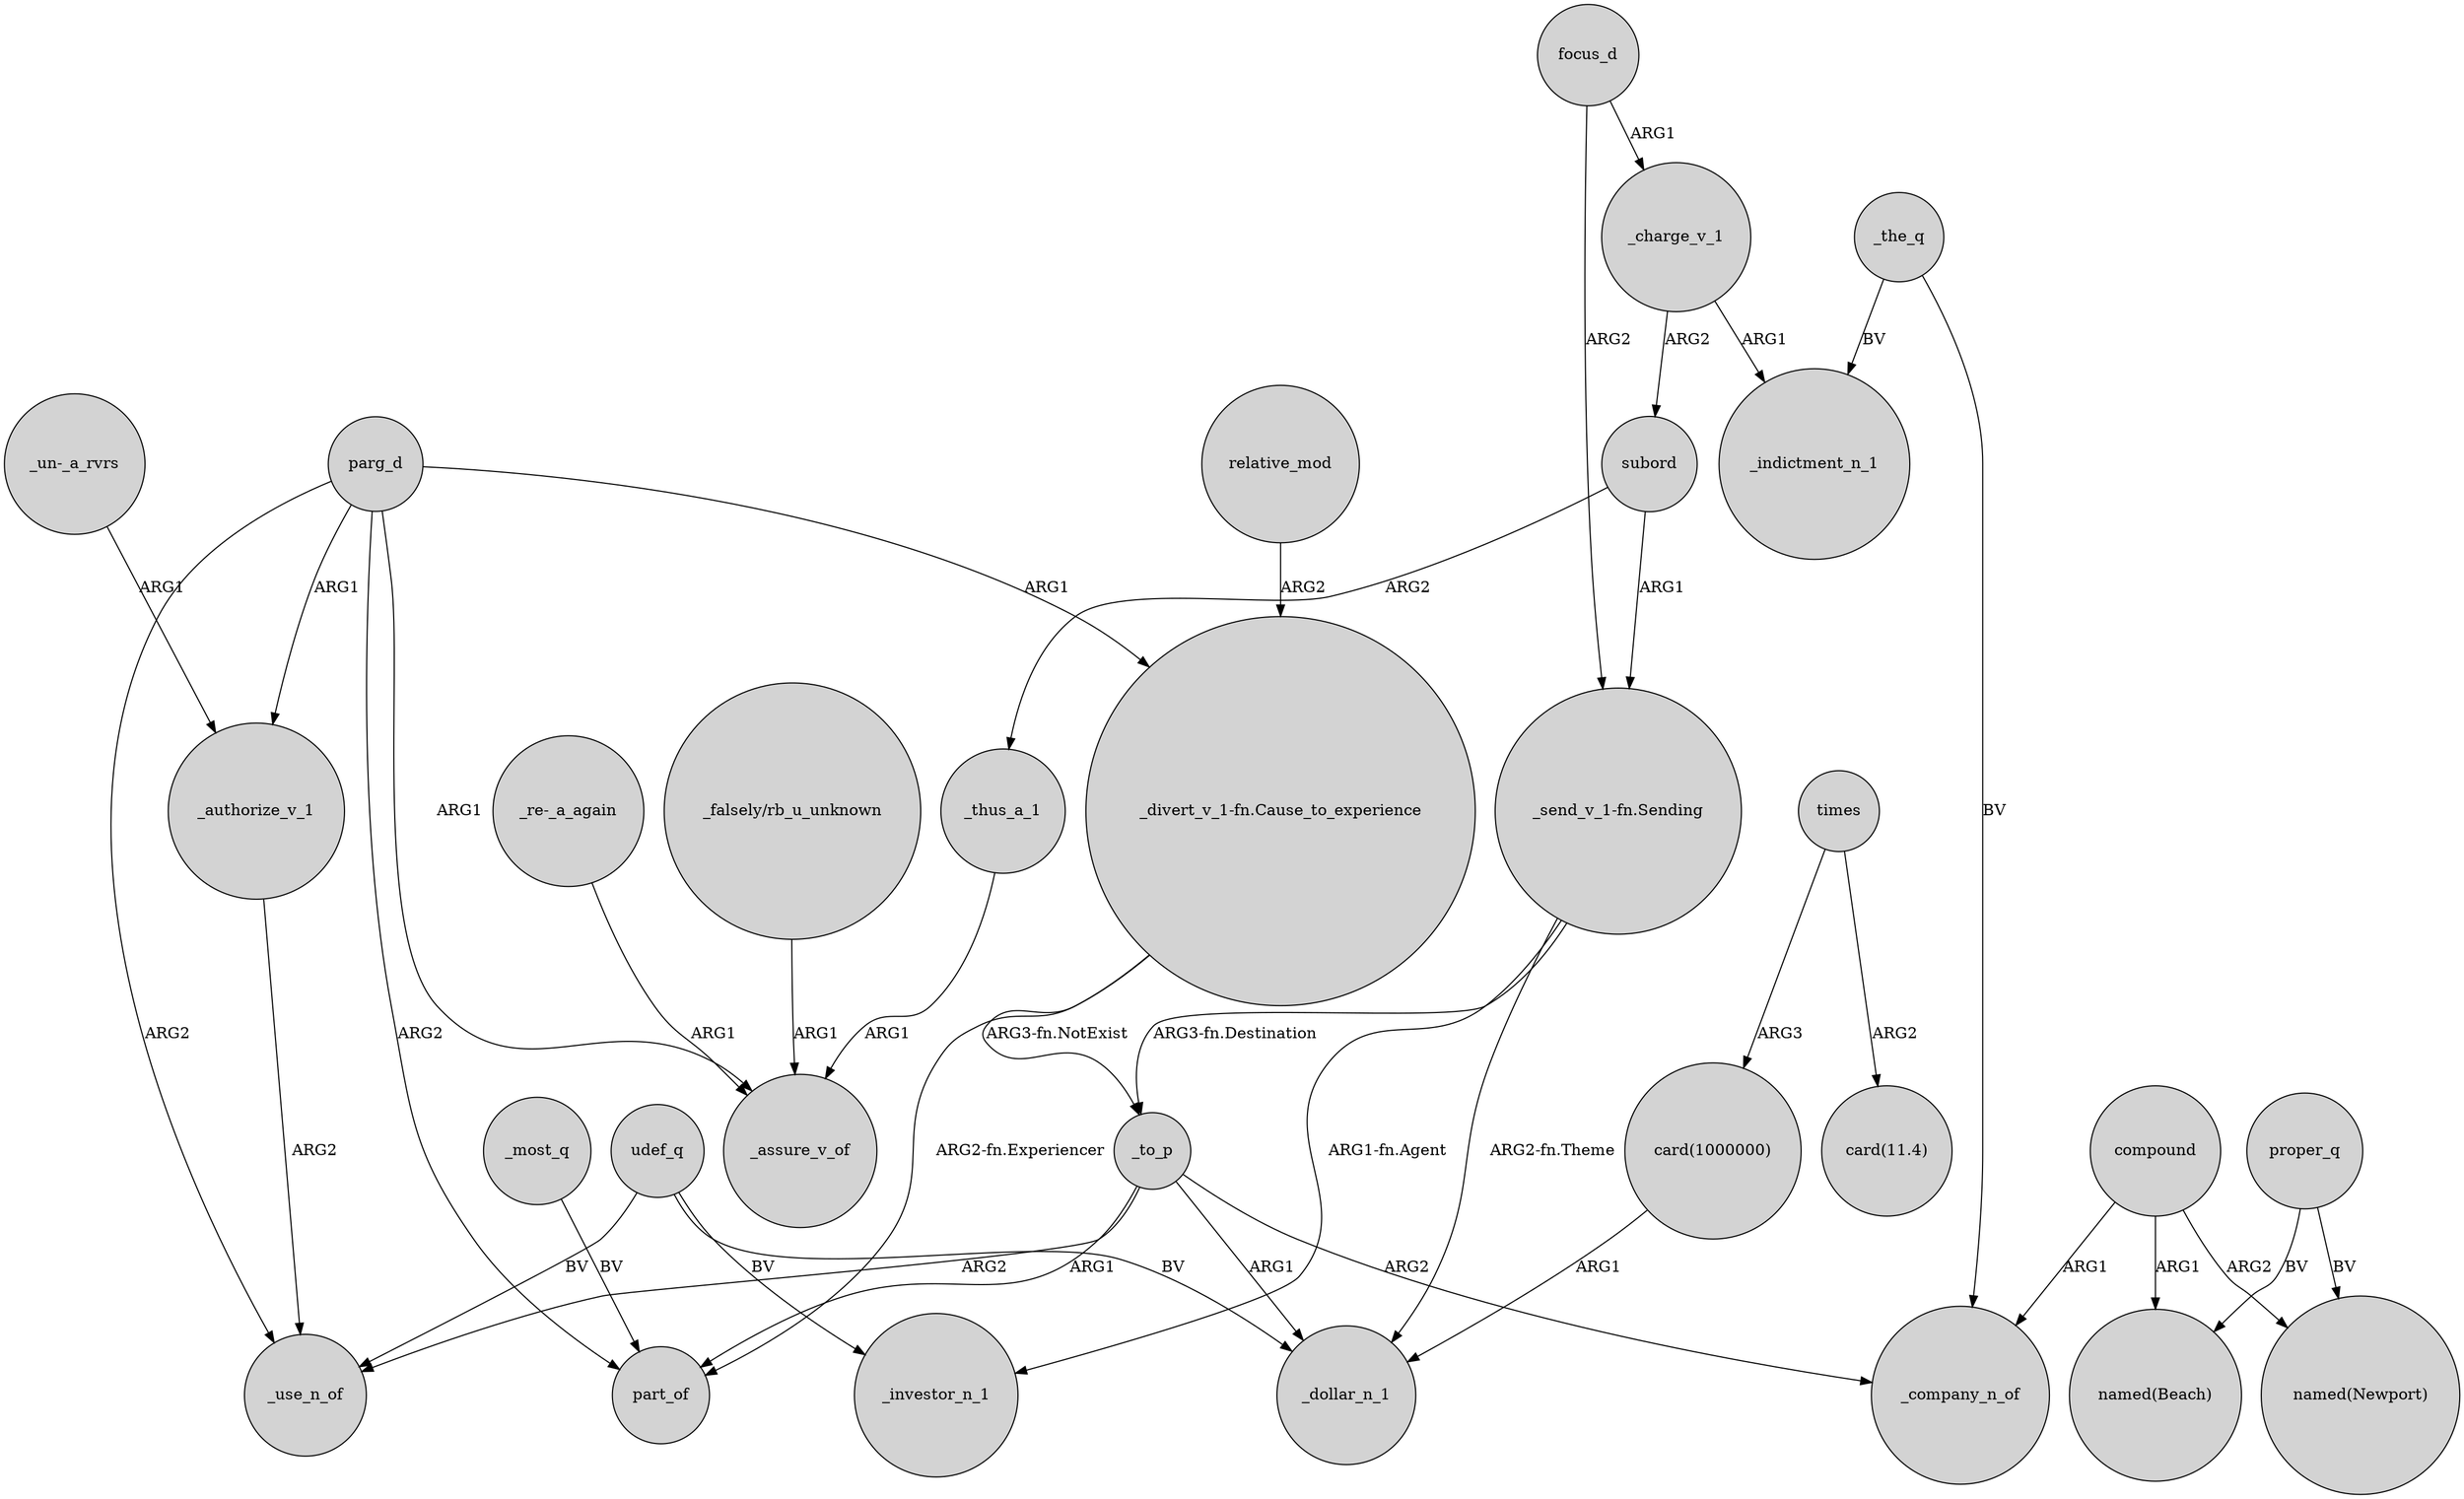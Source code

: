 digraph {
	node [shape=circle style=filled]
	"card(1000000)" -> _dollar_n_1 [label=ARG1]
	"_divert_v_1-fn.Cause_to_experience" -> part_of [label="ARG2-fn.Experiencer"]
	"_divert_v_1-fn.Cause_to_experience" -> _to_p [label="ARG3-fn.NotExist"]
	focus_d -> "_send_v_1-fn.Sending" [label=ARG2]
	subord -> _thus_a_1 [label=ARG2]
	udef_q -> _investor_n_1 [label=BV]
	proper_q -> "named(Newport)" [label=BV]
	"_send_v_1-fn.Sending" -> _dollar_n_1 [label="ARG2-fn.Theme"]
	parg_d -> _use_n_of [label=ARG2]
	_to_p -> _company_n_of [label=ARG2]
	udef_q -> _use_n_of [label=BV]
	relative_mod -> "_divert_v_1-fn.Cause_to_experience" [label=ARG2]
	compound -> "named(Beach)" [label=ARG1]
	_thus_a_1 -> _assure_v_of [label=ARG1]
	proper_q -> "named(Beach)" [label=BV]
	subord -> "_send_v_1-fn.Sending" [label=ARG1]
	"_re-_a_again" -> _assure_v_of [label=ARG1]
	_the_q -> _company_n_of [label=BV]
	_authorize_v_1 -> _use_n_of [label=ARG2]
	compound -> _company_n_of [label=ARG1]
	_to_p -> part_of [label=ARG1]
	"_falsely/rb_u_unknown" -> _assure_v_of [label=ARG1]
	parg_d -> _authorize_v_1 [label=ARG1]
	_the_q -> _indictment_n_1 [label=BV]
	times -> "card(1000000)" [label=ARG3]
	_to_p -> _use_n_of [label=ARG2]
	_charge_v_1 -> subord [label=ARG2]
	_to_p -> _dollar_n_1 [label=ARG1]
	"_send_v_1-fn.Sending" -> _to_p [label="ARG3-fn.Destination"]
	focus_d -> _charge_v_1 [label=ARG1]
	times -> "card(11.4)" [label=ARG2]
	"_un-_a_rvrs" -> _authorize_v_1 [label=ARG1]
	_most_q -> part_of [label=BV]
	compound -> "named(Newport)" [label=ARG2]
	parg_d -> "_divert_v_1-fn.Cause_to_experience" [label=ARG1]
	parg_d -> part_of [label=ARG2]
	_charge_v_1 -> _indictment_n_1 [label=ARG1]
	"_send_v_1-fn.Sending" -> _investor_n_1 [label="ARG1-fn.Agent"]
	parg_d -> _assure_v_of [label=ARG1]
	udef_q -> _dollar_n_1 [label=BV]
}
